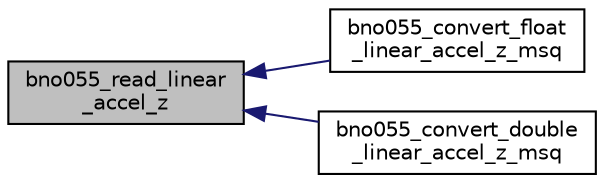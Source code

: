 digraph "bno055_read_linear_accel_z"
{
  edge [fontname="Helvetica",fontsize="10",labelfontname="Helvetica",labelfontsize="10"];
  node [fontname="Helvetica",fontsize="10",shape=record];
  rankdir="LR";
  Node1 [label="bno055_read_linear\l_accel_z",height=0.2,width=0.4,color="black", fillcolor="grey75", style="filled", fontcolor="black"];
  Node1 -> Node2 [dir="back",color="midnightblue",fontsize="10",style="solid",fontname="Helvetica"];
  Node2 [label="bno055_convert_float\l_linear_accel_z_msq",height=0.2,width=0.4,color="black", fillcolor="white", style="filled",URL="$bno055_8h.html#ae159c80d4c05c6e9cad31ed2f6d72294",tooltip="This API is used to convert the linear accel z raw data to meterpersecseq output as float..."];
  Node1 -> Node3 [dir="back",color="midnightblue",fontsize="10",style="solid",fontname="Helvetica"];
  Node3 [label="bno055_convert_double\l_linear_accel_z_msq",height=0.2,width=0.4,color="black", fillcolor="white", style="filled",URL="$bno055_8h.html#a17334902ca814828d400fb9ec1a10376",tooltip="This API is used to convert the linear accel z raw data to meterpersecseq output as double..."];
}
